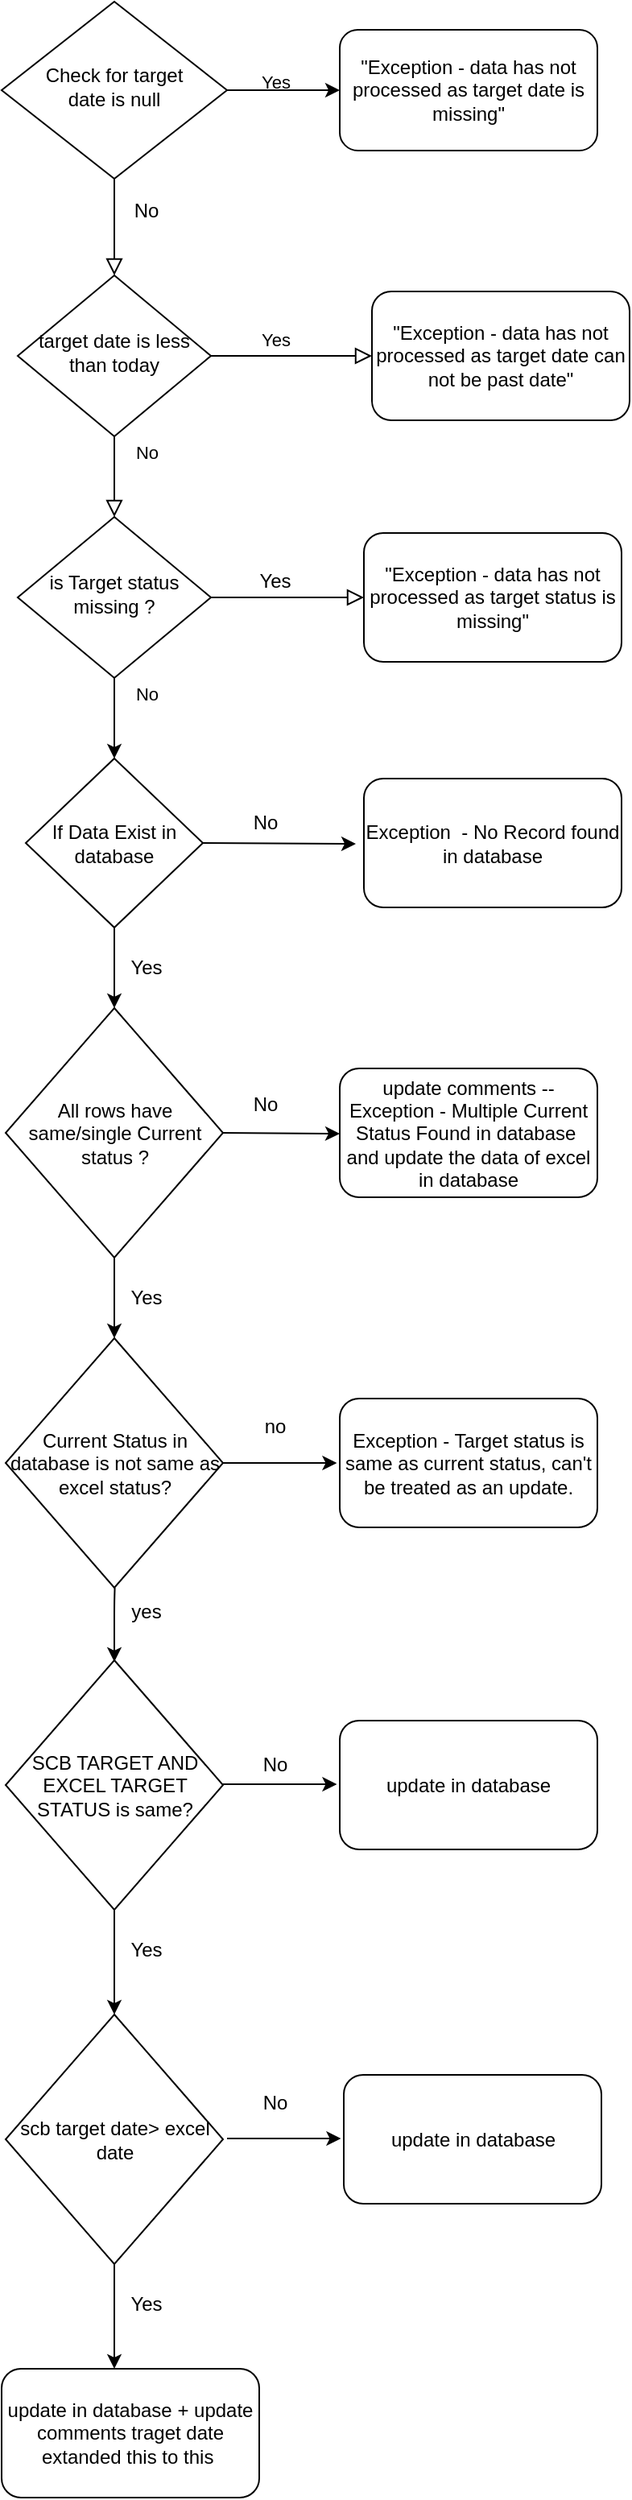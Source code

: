 <mxfile version="13.7.7" type="github">
  <diagram id="C5RBs43oDa-KdzZeNtuy" name="Page-1">
    <mxGraphModel dx="782" dy="395" grid="1" gridSize="10" guides="1" tooltips="1" connect="1" arrows="1" fold="1" page="1" pageScale="1" pageWidth="1200" pageHeight="1920" math="0" shadow="0">
      <root>
        <mxCell id="WIyWlLk6GJQsqaUBKTNV-0" />
        <mxCell id="WIyWlLk6GJQsqaUBKTNV-1" parent="WIyWlLk6GJQsqaUBKTNV-0" />
        <mxCell id="h_fVHSr5ekB-Ulk5fUjJ-43" value="Yes" style="rounded=0;html=1;jettySize=auto;orthogonalLoop=1;fontSize=11;endArrow=block;endFill=0;endSize=8;strokeWidth=1;shadow=0;labelBackgroundColor=none;edgeStyle=orthogonalEdgeStyle;exitX=0.5;exitY=1;exitDx=0;exitDy=0;" parent="WIyWlLk6GJQsqaUBKTNV-1" source="h_fVHSr5ekB-Ulk5fUjJ-44" target="h_fVHSr5ekB-Ulk5fUjJ-47" edge="1">
          <mxGeometry x="0.667" y="149" relative="1" as="geometry">
            <mxPoint x="-49" y="-110" as="offset" />
            <Array as="points">
              <mxPoint x="290" y="170" />
              <mxPoint x="290" y="170" />
            </Array>
          </mxGeometry>
        </mxCell>
        <mxCell id="h_fVHSr5ekB-Ulk5fUjJ-44" value="Check for target &lt;br&gt;date is null" style="rhombus;whiteSpace=wrap;html=1;shadow=0;fontFamily=Helvetica;fontSize=12;align=center;strokeWidth=1;spacing=6;spacingTop=-4;" parent="WIyWlLk6GJQsqaUBKTNV-1" vertex="1">
          <mxGeometry x="220" y="10" width="140" height="110" as="geometry" />
        </mxCell>
        <mxCell id="h_fVHSr5ekB-Ulk5fUjJ-45" value="No" style="rounded=0;html=1;jettySize=auto;orthogonalLoop=1;fontSize=11;endArrow=block;endFill=0;endSize=8;strokeWidth=1;shadow=0;labelBackgroundColor=none;edgeStyle=orthogonalEdgeStyle;entryX=0.5;entryY=0;entryDx=0;entryDy=0;" parent="WIyWlLk6GJQsqaUBKTNV-1" source="h_fVHSr5ekB-Ulk5fUjJ-47" target="h_fVHSr5ekB-Ulk5fUjJ-52" edge="1">
          <mxGeometry x="0.077" y="272" relative="1" as="geometry">
            <mxPoint x="-112" y="-220" as="offset" />
            <mxPoint x="270" y="350" as="targetPoint" />
            <Array as="points" />
          </mxGeometry>
        </mxCell>
        <mxCell id="h_fVHSr5ekB-Ulk5fUjJ-46" value="No" style="edgeStyle=orthogonalEdgeStyle;rounded=0;html=1;jettySize=auto;orthogonalLoop=1;fontSize=11;endArrow=block;endFill=0;endSize=8;strokeWidth=1;shadow=0;labelBackgroundColor=none;" parent="WIyWlLk6GJQsqaUBKTNV-1" source="h_fVHSr5ekB-Ulk5fUjJ-47" target="h_fVHSr5ekB-Ulk5fUjJ-48" edge="1">
          <mxGeometry x="-1" y="-72" relative="1" as="geometry">
            <mxPoint x="-40" y="-12" as="offset" />
          </mxGeometry>
        </mxCell>
        <mxCell id="h_fVHSr5ekB-Ulk5fUjJ-47" value="target date is less than today" style="rhombus;whiteSpace=wrap;html=1;shadow=0;fontFamily=Helvetica;fontSize=12;align=center;strokeWidth=1;spacing=6;spacingTop=-4;" parent="WIyWlLk6GJQsqaUBKTNV-1" vertex="1">
          <mxGeometry x="230" y="180" width="120" height="100" as="geometry" />
        </mxCell>
        <mxCell id="h_fVHSr5ekB-Ulk5fUjJ-48" value="&quot;Exception - data has not processed as target date can not be past date&quot;" style="rounded=1;whiteSpace=wrap;html=1;fontSize=12;glass=0;strokeWidth=1;shadow=0;" parent="WIyWlLk6GJQsqaUBKTNV-1" vertex="1">
          <mxGeometry x="450" y="190" width="160" height="80" as="geometry" />
        </mxCell>
        <mxCell id="h_fVHSr5ekB-Ulk5fUjJ-49" value="" style="endArrow=classic;html=1;exitX=1;exitY=0.5;exitDx=0;exitDy=0;entryX=0;entryY=0.5;entryDx=0;entryDy=0;" parent="WIyWlLk6GJQsqaUBKTNV-1" source="h_fVHSr5ekB-Ulk5fUjJ-44" target="h_fVHSr5ekB-Ulk5fUjJ-50" edge="1">
          <mxGeometry width="50" height="50" relative="1" as="geometry">
            <mxPoint x="360" y="74.5" as="sourcePoint" />
            <mxPoint x="399" y="65" as="targetPoint" />
          </mxGeometry>
        </mxCell>
        <mxCell id="h_fVHSr5ekB-Ulk5fUjJ-50" value="&quot;Exception - data has not processed as target date is missing&quot;" style="rounded=1;whiteSpace=wrap;html=1;fontSize=12;glass=0;strokeWidth=1;shadow=0;" parent="WIyWlLk6GJQsqaUBKTNV-1" vertex="1">
          <mxGeometry x="430" y="27.5" width="160" height="75" as="geometry" />
        </mxCell>
        <mxCell id="h_fVHSr5ekB-Ulk5fUjJ-51" style="edgeStyle=orthogonalEdgeStyle;rounded=0;orthogonalLoop=1;jettySize=auto;html=1;" parent="WIyWlLk6GJQsqaUBKTNV-1" source="h_fVHSr5ekB-Ulk5fUjJ-52" edge="1">
          <mxGeometry relative="1" as="geometry">
            <mxPoint x="290" y="480" as="targetPoint" />
          </mxGeometry>
        </mxCell>
        <mxCell id="h_fVHSr5ekB-Ulk5fUjJ-52" value="is Target status missing ?" style="rhombus;whiteSpace=wrap;html=1;shadow=0;fontFamily=Helvetica;fontSize=12;align=center;strokeWidth=1;spacing=6;spacingTop=-4;" parent="WIyWlLk6GJQsqaUBKTNV-1" vertex="1">
          <mxGeometry x="230" y="330" width="120" height="100" as="geometry" />
        </mxCell>
        <mxCell id="h_fVHSr5ekB-Ulk5fUjJ-53" value="Yes" style="edgeStyle=orthogonalEdgeStyle;rounded=0;html=1;jettySize=auto;orthogonalLoop=1;fontSize=11;endArrow=block;endFill=0;endSize=8;strokeWidth=1;shadow=0;labelBackgroundColor=none;strokeColor=none;" parent="WIyWlLk6GJQsqaUBKTNV-1" edge="1">
          <mxGeometry x="-0.556" y="20" relative="1" as="geometry">
            <mxPoint as="offset" />
            <mxPoint x="370" y="240" as="sourcePoint" />
            <mxPoint x="460" y="240" as="targetPoint" />
          </mxGeometry>
        </mxCell>
        <mxCell id="h_fVHSr5ekB-Ulk5fUjJ-54" value="No" style="edgeStyle=orthogonalEdgeStyle;rounded=0;html=1;jettySize=auto;orthogonalLoop=1;fontSize=11;endArrow=block;endFill=0;endSize=8;strokeWidth=1;shadow=0;labelBackgroundColor=none;" parent="WIyWlLk6GJQsqaUBKTNV-1" target="h_fVHSr5ekB-Ulk5fUjJ-55" edge="1">
          <mxGeometry x="-1" y="-72" relative="1" as="geometry">
            <mxPoint x="-40" y="-12" as="offset" />
            <mxPoint x="350" y="380" as="sourcePoint" />
            <Array as="points">
              <mxPoint x="400" y="380" />
              <mxPoint x="400" y="380" />
            </Array>
          </mxGeometry>
        </mxCell>
        <mxCell id="h_fVHSr5ekB-Ulk5fUjJ-55" value="&quot;Exception - data has not processed as target status is missing&quot;" style="rounded=1;whiteSpace=wrap;html=1;fontSize=12;glass=0;strokeWidth=1;shadow=0;" parent="WIyWlLk6GJQsqaUBKTNV-1" vertex="1">
          <mxGeometry x="445" y="340" width="160" height="80" as="geometry" />
        </mxCell>
        <mxCell id="h_fVHSr5ekB-Ulk5fUjJ-56" value="No" style="text;html=1;strokeColor=none;fillColor=none;align=center;verticalAlign=middle;whiteSpace=wrap;rounded=0;" parent="WIyWlLk6GJQsqaUBKTNV-1" vertex="1">
          <mxGeometry x="290" y="130" width="40" height="20" as="geometry" />
        </mxCell>
        <mxCell id="h_fVHSr5ekB-Ulk5fUjJ-57" value="Yes" style="text;html=1;strokeColor=none;fillColor=none;align=center;verticalAlign=middle;whiteSpace=wrap;rounded=0;" parent="WIyWlLk6GJQsqaUBKTNV-1" vertex="1">
          <mxGeometry x="370" y="360" width="40" height="20" as="geometry" />
        </mxCell>
        <mxCell id="h_fVHSr5ekB-Ulk5fUjJ-58" value="If Data Exist in database" style="rhombus;whiteSpace=wrap;html=1;" parent="WIyWlLk6GJQsqaUBKTNV-1" vertex="1">
          <mxGeometry x="235" y="480" width="110" height="105" as="geometry" />
        </mxCell>
        <mxCell id="h_fVHSr5ekB-Ulk5fUjJ-59" value="" style="endArrow=classic;html=1;exitX=1;exitY=0.5;exitDx=0;exitDy=0;" parent="WIyWlLk6GJQsqaUBKTNV-1" source="h_fVHSr5ekB-Ulk5fUjJ-58" edge="1">
          <mxGeometry width="50" height="50" relative="1" as="geometry">
            <mxPoint x="350" y="460" as="sourcePoint" />
            <mxPoint x="440" y="533" as="targetPoint" />
          </mxGeometry>
        </mxCell>
        <mxCell id="h_fVHSr5ekB-Ulk5fUjJ-60" value="No" style="text;html=1;strokeColor=none;fillColor=none;align=center;verticalAlign=middle;whiteSpace=wrap;rounded=0;" parent="WIyWlLk6GJQsqaUBKTNV-1" vertex="1">
          <mxGeometry x="364" y="510" width="40" height="20" as="geometry" />
        </mxCell>
        <mxCell id="h_fVHSr5ekB-Ulk5fUjJ-61" value="Exception&amp;nbsp; - No Record found in database" style="rounded=1;whiteSpace=wrap;html=1;fontSize=12;glass=0;strokeWidth=1;shadow=0;" parent="WIyWlLk6GJQsqaUBKTNV-1" vertex="1">
          <mxGeometry x="445" y="492.5" width="160" height="80" as="geometry" />
        </mxCell>
        <mxCell id="h_fVHSr5ekB-Ulk5fUjJ-62" value="Yes" style="text;html=1;strokeColor=none;fillColor=none;align=center;verticalAlign=middle;whiteSpace=wrap;rounded=0;" parent="WIyWlLk6GJQsqaUBKTNV-1" vertex="1">
          <mxGeometry x="290" y="585" width="40" height="50" as="geometry" />
        </mxCell>
        <mxCell id="h_fVHSr5ekB-Ulk5fUjJ-63" value="" style="endArrow=classic;html=1;exitX=0;exitY=0;exitDx=0;exitDy=0;entryX=0;entryY=1;entryDx=0;entryDy=0;" parent="WIyWlLk6GJQsqaUBKTNV-1" source="h_fVHSr5ekB-Ulk5fUjJ-62" target="h_fVHSr5ekB-Ulk5fUjJ-62" edge="1">
          <mxGeometry width="50" height="50" relative="1" as="geometry">
            <mxPoint x="350" y="580" as="sourcePoint" />
            <mxPoint x="400" y="530" as="targetPoint" />
          </mxGeometry>
        </mxCell>
        <mxCell id="h_fVHSr5ekB-Ulk5fUjJ-64" value="All rows have same/single Current status ?" style="rhombus;whiteSpace=wrap;html=1;" parent="WIyWlLk6GJQsqaUBKTNV-1" vertex="1">
          <mxGeometry x="222.5" y="635" width="135" height="155" as="geometry" />
        </mxCell>
        <mxCell id="h_fVHSr5ekB-Ulk5fUjJ-65" value="No" style="text;html=1;strokeColor=none;fillColor=none;align=center;verticalAlign=middle;whiteSpace=wrap;rounded=0;" parent="WIyWlLk6GJQsqaUBKTNV-1" vertex="1">
          <mxGeometry x="364" y="680" width="40" height="30" as="geometry" />
        </mxCell>
        <mxCell id="h_fVHSr5ekB-Ulk5fUjJ-66" value="" style="endArrow=classic;html=1;exitX=1;exitY=0.5;exitDx=0;exitDy=0;" parent="WIyWlLk6GJQsqaUBKTNV-1" source="h_fVHSr5ekB-Ulk5fUjJ-64" edge="1">
          <mxGeometry width="50" height="50" relative="1" as="geometry">
            <mxPoint x="350" y="740" as="sourcePoint" />
            <mxPoint x="430" y="713" as="targetPoint" />
          </mxGeometry>
        </mxCell>
        <mxCell id="h_fVHSr5ekB-Ulk5fUjJ-67" value="" style="endArrow=classic;html=1;exitX=0.5;exitY=1;exitDx=0;exitDy=0;" parent="WIyWlLk6GJQsqaUBKTNV-1" source="h_fVHSr5ekB-Ulk5fUjJ-64" edge="1">
          <mxGeometry width="50" height="50" relative="1" as="geometry">
            <mxPoint x="367.5" y="722.5" as="sourcePoint" />
            <mxPoint x="290" y="840" as="targetPoint" />
          </mxGeometry>
        </mxCell>
        <mxCell id="h_fVHSr5ekB-Ulk5fUjJ-68" value="update comments -- Exception - Multiple Current Status Found in database&amp;nbsp;&lt;br&gt;and update the data of excel in database" style="rounded=1;whiteSpace=wrap;html=1;fontSize=12;glass=0;strokeWidth=1;shadow=0;" parent="WIyWlLk6GJQsqaUBKTNV-1" vertex="1">
          <mxGeometry x="430" y="672.5" width="160" height="80" as="geometry" />
        </mxCell>
        <mxCell id="h_fVHSr5ekB-Ulk5fUjJ-69" value="Yes" style="text;html=1;strokeColor=none;fillColor=none;align=center;verticalAlign=middle;whiteSpace=wrap;rounded=0;" parent="WIyWlLk6GJQsqaUBKTNV-1" vertex="1">
          <mxGeometry x="290" y="790" width="40" height="50" as="geometry" />
        </mxCell>
        <mxCell id="h_fVHSr5ekB-Ulk5fUjJ-70" value="Current Status in database is not same as excel status?" style="rhombus;whiteSpace=wrap;html=1;" parent="WIyWlLk6GJQsqaUBKTNV-1" vertex="1">
          <mxGeometry x="222.5" y="840" width="135" height="155" as="geometry" />
        </mxCell>
        <mxCell id="h_fVHSr5ekB-Ulk5fUjJ-71" value="" style="endArrow=classic;html=1;" parent="WIyWlLk6GJQsqaUBKTNV-1" source="h_fVHSr5ekB-Ulk5fUjJ-70" edge="1">
          <mxGeometry width="50" height="50" relative="1" as="geometry">
            <mxPoint x="357.5" y="967.5" as="sourcePoint" />
            <mxPoint x="428.211" y="917.5" as="targetPoint" />
          </mxGeometry>
        </mxCell>
        <mxCell id="h_fVHSr5ekB-Ulk5fUjJ-72" value="" style="endArrow=classic;html=1;" parent="WIyWlLk6GJQsqaUBKTNV-1" edge="1">
          <mxGeometry width="50" height="50" relative="1" as="geometry">
            <mxPoint x="290.29" y="995" as="sourcePoint" />
            <mxPoint x="290" y="1041" as="targetPoint" />
            <Array as="points">
              <mxPoint x="290" y="1005" />
            </Array>
          </mxGeometry>
        </mxCell>
        <mxCell id="h_fVHSr5ekB-Ulk5fUjJ-75" value="SCB TARGET AND EXCEL TARGET STATUS is same?" style="rhombus;whiteSpace=wrap;html=1;" parent="WIyWlLk6GJQsqaUBKTNV-1" vertex="1">
          <mxGeometry x="222.5" y="1040" width="135" height="155" as="geometry" />
        </mxCell>
        <mxCell id="h_fVHSr5ekB-Ulk5fUjJ-76" value="" style="endArrow=classic;html=1;exitX=0.5;exitY=1;exitDx=0;exitDy=0;" parent="WIyWlLk6GJQsqaUBKTNV-1" source="h_fVHSr5ekB-Ulk5fUjJ-75" edge="1">
          <mxGeometry width="50" height="50" relative="1" as="geometry">
            <mxPoint x="270" y="1250" as="sourcePoint" />
            <mxPoint x="290" y="1260" as="targetPoint" />
          </mxGeometry>
        </mxCell>
        <mxCell id="h_fVHSr5ekB-Ulk5fUjJ-77" value="Exception - Target status is same as current status, can&#39;t be treated as an update." style="rounded=1;whiteSpace=wrap;html=1;fontSize=12;glass=0;strokeWidth=1;shadow=0;" parent="WIyWlLk6GJQsqaUBKTNV-1" vertex="1">
          <mxGeometry x="430" y="877.5" width="160" height="80" as="geometry" />
        </mxCell>
        <mxCell id="h_fVHSr5ekB-Ulk5fUjJ-78" value="" style="endArrow=classic;html=1;" parent="WIyWlLk6GJQsqaUBKTNV-1" edge="1">
          <mxGeometry width="50" height="50" relative="1" as="geometry">
            <mxPoint x="357.5" y="1117" as="sourcePoint" />
            <mxPoint x="428.211" y="1117" as="targetPoint" />
          </mxGeometry>
        </mxCell>
        <mxCell id="h_fVHSr5ekB-Ulk5fUjJ-79" value="No" style="text;html=1;strokeColor=none;fillColor=none;align=center;verticalAlign=middle;whiteSpace=wrap;rounded=0;" parent="WIyWlLk6GJQsqaUBKTNV-1" vertex="1">
          <mxGeometry x="370" y="1090" width="40" height="30" as="geometry" />
        </mxCell>
        <mxCell id="h_fVHSr5ekB-Ulk5fUjJ-81" value="update in database" style="rounded=1;whiteSpace=wrap;html=1;fontSize=12;glass=0;strokeWidth=1;shadow=0;" parent="WIyWlLk6GJQsqaUBKTNV-1" vertex="1">
          <mxGeometry x="430" y="1077.5" width="160" height="80" as="geometry" />
        </mxCell>
        <mxCell id="h_fVHSr5ekB-Ulk5fUjJ-82" value="Yes" style="text;html=1;strokeColor=none;fillColor=none;align=center;verticalAlign=middle;whiteSpace=wrap;rounded=0;" parent="WIyWlLk6GJQsqaUBKTNV-1" vertex="1">
          <mxGeometry x="290" y="1195" width="40" height="50" as="geometry" />
        </mxCell>
        <mxCell id="h_fVHSr5ekB-Ulk5fUjJ-83" value="yes" style="text;html=1;strokeColor=none;fillColor=none;align=center;verticalAlign=middle;whiteSpace=wrap;rounded=0;" parent="WIyWlLk6GJQsqaUBKTNV-1" vertex="1">
          <mxGeometry x="290" y="995" width="40" height="30" as="geometry" />
        </mxCell>
        <mxCell id="h_fVHSr5ekB-Ulk5fUjJ-84" value="no" style="text;html=1;strokeColor=none;fillColor=none;align=center;verticalAlign=middle;whiteSpace=wrap;rounded=0;" parent="WIyWlLk6GJQsqaUBKTNV-1" vertex="1">
          <mxGeometry x="370" y="870" width="40" height="50" as="geometry" />
        </mxCell>
        <mxCell id="h_fVHSr5ekB-Ulk5fUjJ-85" value="scb target date&amp;gt; excel date" style="rhombus;whiteSpace=wrap;html=1;" parent="WIyWlLk6GJQsqaUBKTNV-1" vertex="1">
          <mxGeometry x="222.5" y="1260" width="135" height="155" as="geometry" />
        </mxCell>
        <mxCell id="h_fVHSr5ekB-Ulk5fUjJ-86" value="" style="endArrow=classic;html=1;exitX=0.5;exitY=1;exitDx=0;exitDy=0;" parent="WIyWlLk6GJQsqaUBKTNV-1" edge="1">
          <mxGeometry width="50" height="50" relative="1" as="geometry">
            <mxPoint x="290" y="1415" as="sourcePoint" />
            <mxPoint x="290" y="1480" as="targetPoint" />
          </mxGeometry>
        </mxCell>
        <mxCell id="h_fVHSr5ekB-Ulk5fUjJ-87" value="Yes" style="text;html=1;strokeColor=none;fillColor=none;align=center;verticalAlign=middle;whiteSpace=wrap;rounded=0;" parent="WIyWlLk6GJQsqaUBKTNV-1" vertex="1">
          <mxGeometry x="290" y="1415" width="40" height="50" as="geometry" />
        </mxCell>
        <mxCell id="h_fVHSr5ekB-Ulk5fUjJ-88" value="update in database + update comments traget date extanded this to this&amp;nbsp;" style="rounded=1;whiteSpace=wrap;html=1;fontSize=12;glass=0;strokeWidth=1;shadow=0;" parent="WIyWlLk6GJQsqaUBKTNV-1" vertex="1">
          <mxGeometry x="220" y="1480" width="160" height="80" as="geometry" />
        </mxCell>
        <mxCell id="h_fVHSr5ekB-Ulk5fUjJ-90" value="No" style="text;html=1;strokeColor=none;fillColor=none;align=center;verticalAlign=middle;whiteSpace=wrap;rounded=0;" parent="WIyWlLk6GJQsqaUBKTNV-1" vertex="1">
          <mxGeometry x="370" y="1300" width="40" height="30" as="geometry" />
        </mxCell>
        <mxCell id="h_fVHSr5ekB-Ulk5fUjJ-91" value="" style="endArrow=classic;html=1;" parent="WIyWlLk6GJQsqaUBKTNV-1" edge="1">
          <mxGeometry width="50" height="50" relative="1" as="geometry">
            <mxPoint x="360" y="1337" as="sourcePoint" />
            <mxPoint x="430.711" y="1337" as="targetPoint" />
          </mxGeometry>
        </mxCell>
        <mxCell id="h_fVHSr5ekB-Ulk5fUjJ-93" value="update in database" style="rounded=1;whiteSpace=wrap;html=1;fontSize=12;glass=0;strokeWidth=1;shadow=0;" parent="WIyWlLk6GJQsqaUBKTNV-1" vertex="1">
          <mxGeometry x="432.5" y="1297.5" width="160" height="80" as="geometry" />
        </mxCell>
      </root>
    </mxGraphModel>
  </diagram>
</mxfile>
